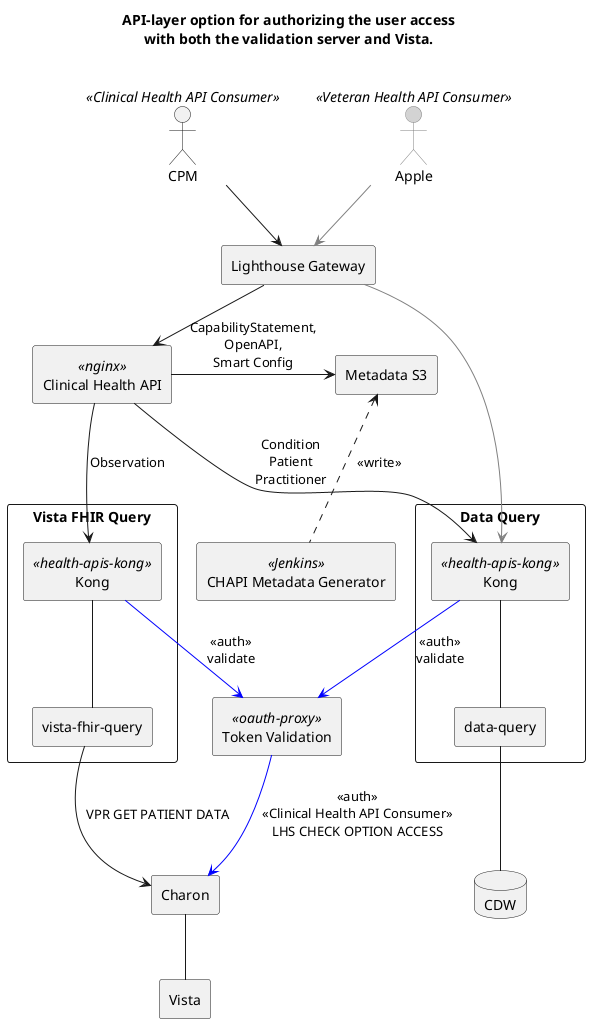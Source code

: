 @startuml
'https://plantuml.com/component-diagram

skinparam {
  shadowing false
  ActorBorderColor<<Veteran Health API Consumer>> Gray
  ActorBackgroundColor<<Veteran Health API Consumer>> LightGray
}

title
API-layer option for authorizing the user access
with both the validation server and Vista.

end title

actor CPM <<Clinical Health API Consumer>>
actor Apple <<Veteran Health API Consumer>>
rectangle "Lighthouse Gateway" as GW
rectangle "Clinical Health API" <<nginx>> as CHAPI
rectangle "Data Query" as DQ {
  rectangle Kong <<health-apis-kong>> as DQK
  rectangle "data-query" as DQA
}
rectangle "Vista FHIR Query" as VFQ {
  rectangle Kong <<health-apis-kong>> as VFQK
  rectangle "vista-fhir-query" as VFQA
}
rectangle Charon
database CDW
rectangle Vista
rectangle "CHAPI Metadata Generator" as CU <<Jenkins>>
rectangle "Metadata S3" as MD
rectangle "Token Validation" as TV <<oauth-proxy>>


CPM --> GW
Apple -[#Gray]-> GW
GW --> CHAPI
GW -[#Gray]-> DQK
CHAPI --> DQK : Condition\nPatient\nPractitioner
CHAPI --> VFQK : Observation
CHAPI -> MD : CapabilityStatement,\nOpenAPI,\nSmart Config
VFQA --> Charon : VPR GET PATIENT DATA
VFQK -- VFQA
DQK -- DQA
DQA -- CDW
Charon -- Vista
DQK -[#Blue]-> TV : <<auth>>\nvalidate
VFQK -[#Blue]-> TV : <<auth>>\nvalidate
TV -[#Blue]-> Charon : <<auth>>\n<<Clinical Health API Consumer>>\nLHS CHECK OPTION ACCESS

'CU .up. VFQ
'CU .up. DQK
CU .up.> MD : <<write>>

@enduml